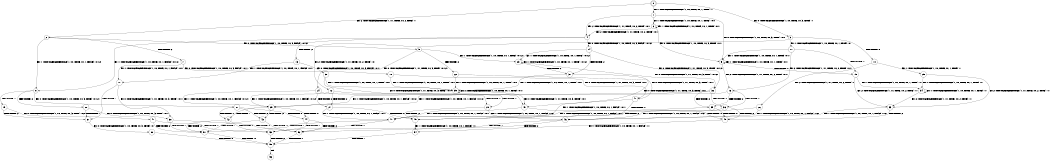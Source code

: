 digraph BCG {
size = "7, 10.5";
center = TRUE;
node [shape = circle];
0 [peripheries = 2];
0 -> 1 [label = "EX !1 !ATOMIC_EXCH_BRANCH (1, +0, TRUE, +0, 1, TRUE) !::"];
0 -> 2 [label = "EX !2 !ATOMIC_EXCH_BRANCH (1, +1, TRUE, +0, 2, TRUE) !::"];
0 -> 3 [label = "EX !0 !ATOMIC_EXCH_BRANCH (1, +0, TRUE, +0, 3, TRUE) !::"];
1 -> 4 [label = "EX !2 !ATOMIC_EXCH_BRANCH (1, +1, TRUE, +0, 2, TRUE) !:0:1:"];
1 -> 5 [label = "EX !0 !ATOMIC_EXCH_BRANCH (1, +0, TRUE, +0, 3, TRUE) !:0:1:"];
1 -> 6 [label = "EX !1 !ATOMIC_EXCH_BRANCH (1, +0, TRUE, +0, 1, TRUE) !:0:1:"];
2 -> 7 [label = "TERMINATE !2"];
2 -> 8 [label = "EX !1 !ATOMIC_EXCH_BRANCH (1, +0, TRUE, +0, 1, FALSE) !:0:1:2:"];
2 -> 9 [label = "EX !0 !ATOMIC_EXCH_BRANCH (1, +0, TRUE, +0, 3, FALSE) !:0:1:2:"];
3 -> 10 [label = "TERMINATE !0"];
3 -> 11 [label = "EX !1 !ATOMIC_EXCH_BRANCH (1, +0, TRUE, +0, 1, TRUE) !:0:"];
3 -> 12 [label = "EX !2 !ATOMIC_EXCH_BRANCH (1, +1, TRUE, +0, 2, TRUE) !:0:"];
4 -> 13 [label = "TERMINATE !2"];
4 -> 14 [label = "EX !0 !ATOMIC_EXCH_BRANCH (1, +0, TRUE, +0, 3, FALSE) !:0:1:2:"];
4 -> 8 [label = "EX !1 !ATOMIC_EXCH_BRANCH (1, +0, TRUE, +0, 1, FALSE) !:0:1:2:"];
5 -> 15 [label = "TERMINATE !0"];
5 -> 16 [label = "EX !2 !ATOMIC_EXCH_BRANCH (1, +1, TRUE, +0, 2, TRUE) !:0:1:"];
5 -> 5 [label = "EX !1 !ATOMIC_EXCH_BRANCH (1, +0, TRUE, +0, 1, TRUE) !:0:1:"];
6 -> 4 [label = "EX !2 !ATOMIC_EXCH_BRANCH (1, +1, TRUE, +0, 2, TRUE) !:0:1:"];
6 -> 5 [label = "EX !0 !ATOMIC_EXCH_BRANCH (1, +0, TRUE, +0, 3, TRUE) !:0:1:"];
6 -> 6 [label = "EX !1 !ATOMIC_EXCH_BRANCH (1, +0, TRUE, +0, 1, TRUE) !:0:1:"];
7 -> 17 [label = "EX !1 !ATOMIC_EXCH_BRANCH (1, +0, TRUE, +0, 1, FALSE) !:0:1:"];
7 -> 18 [label = "EX !0 !ATOMIC_EXCH_BRANCH (1, +0, TRUE, +0, 3, FALSE) !:0:1:"];
8 -> 19 [label = "TERMINATE !1"];
8 -> 20 [label = "TERMINATE !2"];
8 -> 21 [label = "EX !0 !ATOMIC_EXCH_BRANCH (1, +0, TRUE, +0, 3, TRUE) !:0:1:2:"];
9 -> 22 [label = "TERMINATE !2"];
9 -> 23 [label = "EX !1 !ATOMIC_EXCH_BRANCH (1, +0, TRUE, +0, 1, TRUE) !:0:1:2:"];
9 -> 24 [label = "EX !0 !ATOMIC_EXCH_BRANCH (1, +1, TRUE, +0, 3, TRUE) !:0:1:2:"];
10 -> 25 [label = "EX !1 !ATOMIC_EXCH_BRANCH (1, +0, TRUE, +0, 1, TRUE) !::"];
10 -> 26 [label = "EX !2 !ATOMIC_EXCH_BRANCH (1, +1, TRUE, +0, 2, TRUE) !::"];
11 -> 15 [label = "TERMINATE !0"];
11 -> 16 [label = "EX !2 !ATOMIC_EXCH_BRANCH (1, +1, TRUE, +0, 2, TRUE) !:0:1:"];
11 -> 5 [label = "EX !1 !ATOMIC_EXCH_BRANCH (1, +0, TRUE, +0, 1, TRUE) !:0:1:"];
12 -> 27 [label = "TERMINATE !2"];
12 -> 28 [label = "TERMINATE !0"];
12 -> 29 [label = "EX !1 !ATOMIC_EXCH_BRANCH (1, +0, TRUE, +0, 1, FALSE) !:0:1:2:"];
13 -> 30 [label = "EX !0 !ATOMIC_EXCH_BRANCH (1, +0, TRUE, +0, 3, FALSE) !:0:1:"];
13 -> 17 [label = "EX !1 !ATOMIC_EXCH_BRANCH (1, +0, TRUE, +0, 1, FALSE) !:0:1:"];
14 -> 31 [label = "TERMINATE !2"];
14 -> 23 [label = "EX !1 !ATOMIC_EXCH_BRANCH (1, +0, TRUE, +0, 1, TRUE) !:0:1:2:"];
14 -> 32 [label = "EX !0 !ATOMIC_EXCH_BRANCH (1, +1, TRUE, +0, 3, TRUE) !:0:1:2:"];
15 -> 33 [label = "EX !2 !ATOMIC_EXCH_BRANCH (1, +1, TRUE, +0, 2, TRUE) !:1:"];
15 -> 34 [label = "EX !1 !ATOMIC_EXCH_BRANCH (1, +0, TRUE, +0, 1, TRUE) !:1:"];
16 -> 35 [label = "TERMINATE !2"];
16 -> 36 [label = "TERMINATE !0"];
16 -> 29 [label = "EX !1 !ATOMIC_EXCH_BRANCH (1, +0, TRUE, +0, 1, FALSE) !:0:1:2:"];
17 -> 37 [label = "TERMINATE !1"];
17 -> 38 [label = "EX !0 !ATOMIC_EXCH_BRANCH (1, +0, TRUE, +0, 3, TRUE) !:0:1:"];
18 -> 39 [label = "EX !1 !ATOMIC_EXCH_BRANCH (1, +0, TRUE, +0, 1, TRUE) !:0:1:"];
18 -> 40 [label = "EX !0 !ATOMIC_EXCH_BRANCH (1, +1, TRUE, +0, 3, TRUE) !:0:1:"];
19 -> 37 [label = "TERMINATE !2"];
19 -> 41 [label = "EX !0 !ATOMIC_EXCH_BRANCH (1, +0, TRUE, +0, 3, TRUE) !:0:2:"];
20 -> 37 [label = "TERMINATE !1"];
20 -> 38 [label = "EX !0 !ATOMIC_EXCH_BRANCH (1, +0, TRUE, +0, 3, TRUE) !:0:1:"];
21 -> 42 [label = "TERMINATE !1"];
21 -> 43 [label = "TERMINATE !2"];
21 -> 44 [label = "TERMINATE !0"];
22 -> 39 [label = "EX !1 !ATOMIC_EXCH_BRANCH (1, +0, TRUE, +0, 1, TRUE) !:0:1:"];
22 -> 40 [label = "EX !0 !ATOMIC_EXCH_BRANCH (1, +1, TRUE, +0, 3, TRUE) !:0:1:"];
23 -> 31 [label = "TERMINATE !2"];
23 -> 23 [label = "EX !1 !ATOMIC_EXCH_BRANCH (1, +0, TRUE, +0, 1, TRUE) !:0:1:2:"];
23 -> 32 [label = "EX !0 !ATOMIC_EXCH_BRANCH (1, +1, TRUE, +0, 3, TRUE) !:0:1:2:"];
24 -> 27 [label = "TERMINATE !2"];
24 -> 28 [label = "TERMINATE !0"];
24 -> 29 [label = "EX !1 !ATOMIC_EXCH_BRANCH (1, +0, TRUE, +0, 1, FALSE) !:0:1:2:"];
25 -> 33 [label = "EX !2 !ATOMIC_EXCH_BRANCH (1, +1, TRUE, +0, 2, TRUE) !:1:"];
25 -> 34 [label = "EX !1 !ATOMIC_EXCH_BRANCH (1, +0, TRUE, +0, 1, TRUE) !:1:"];
26 -> 45 [label = "TERMINATE !2"];
26 -> 46 [label = "EX !1 !ATOMIC_EXCH_BRANCH (1, +0, TRUE, +0, 1, FALSE) !:1:2:"];
27 -> 45 [label = "TERMINATE !0"];
27 -> 47 [label = "EX !1 !ATOMIC_EXCH_BRANCH (1, +0, TRUE, +0, 1, FALSE) !:0:1:"];
28 -> 45 [label = "TERMINATE !2"];
28 -> 46 [label = "EX !1 !ATOMIC_EXCH_BRANCH (1, +0, TRUE, +0, 1, FALSE) !:1:2:"];
29 -> 42 [label = "TERMINATE !1"];
29 -> 43 [label = "TERMINATE !2"];
29 -> 44 [label = "TERMINATE !0"];
30 -> 39 [label = "EX !1 !ATOMIC_EXCH_BRANCH (1, +0, TRUE, +0, 1, TRUE) !:0:1:"];
30 -> 48 [label = "EX !0 !ATOMIC_EXCH_BRANCH (1, +1, TRUE, +0, 3, TRUE) !:0:1:"];
31 -> 39 [label = "EX !1 !ATOMIC_EXCH_BRANCH (1, +0, TRUE, +0, 1, TRUE) !:0:1:"];
31 -> 48 [label = "EX !0 !ATOMIC_EXCH_BRANCH (1, +1, TRUE, +0, 3, TRUE) !:0:1:"];
32 -> 35 [label = "TERMINATE !2"];
32 -> 36 [label = "TERMINATE !0"];
32 -> 29 [label = "EX !1 !ATOMIC_EXCH_BRANCH (1, +0, TRUE, +0, 1, FALSE) !:0:1:2:"];
33 -> 49 [label = "TERMINATE !2"];
33 -> 46 [label = "EX !1 !ATOMIC_EXCH_BRANCH (1, +0, TRUE, +0, 1, FALSE) !:1:2:"];
34 -> 33 [label = "EX !2 !ATOMIC_EXCH_BRANCH (1, +1, TRUE, +0, 2, TRUE) !:1:"];
34 -> 34 [label = "EX !1 !ATOMIC_EXCH_BRANCH (1, +0, TRUE, +0, 1, TRUE) !:1:"];
35 -> 49 [label = "TERMINATE !0"];
35 -> 47 [label = "EX !1 !ATOMIC_EXCH_BRANCH (1, +0, TRUE, +0, 1, FALSE) !:0:1:"];
36 -> 49 [label = "TERMINATE !2"];
36 -> 46 [label = "EX !1 !ATOMIC_EXCH_BRANCH (1, +0, TRUE, +0, 1, FALSE) !:1:2:"];
37 -> 50 [label = "EX !0 !ATOMIC_EXCH_BRANCH (1, +0, TRUE, +0, 3, TRUE) !:0:"];
38 -> 51 [label = "TERMINATE !1"];
38 -> 52 [label = "TERMINATE !0"];
39 -> 39 [label = "EX !1 !ATOMIC_EXCH_BRANCH (1, +0, TRUE, +0, 1, TRUE) !:0:1:"];
39 -> 48 [label = "EX !0 !ATOMIC_EXCH_BRANCH (1, +1, TRUE, +0, 3, TRUE) !:0:1:"];
40 -> 45 [label = "TERMINATE !0"];
40 -> 47 [label = "EX !1 !ATOMIC_EXCH_BRANCH (1, +0, TRUE, +0, 1, FALSE) !:0:1:"];
41 -> 51 [label = "TERMINATE !2"];
41 -> 53 [label = "TERMINATE !0"];
42 -> 51 [label = "TERMINATE !2"];
42 -> 53 [label = "TERMINATE !0"];
43 -> 51 [label = "TERMINATE !1"];
43 -> 52 [label = "TERMINATE !0"];
44 -> 53 [label = "TERMINATE !1"];
44 -> 52 [label = "TERMINATE !2"];
45 -> 54 [label = "EX !1 !ATOMIC_EXCH_BRANCH (1, +0, TRUE, +0, 1, FALSE) !:1:"];
46 -> 53 [label = "TERMINATE !1"];
46 -> 52 [label = "TERMINATE !2"];
47 -> 51 [label = "TERMINATE !1"];
47 -> 52 [label = "TERMINATE !0"];
48 -> 49 [label = "TERMINATE !0"];
48 -> 47 [label = "EX !1 !ATOMIC_EXCH_BRANCH (1, +0, TRUE, +0, 1, FALSE) !:0:1:"];
49 -> 54 [label = "EX !1 !ATOMIC_EXCH_BRANCH (1, +0, TRUE, +0, 1, FALSE) !:1:"];
50 -> 55 [label = "TERMINATE !0"];
51 -> 55 [label = "TERMINATE !0"];
52 -> 55 [label = "TERMINATE !1"];
53 -> 55 [label = "TERMINATE !2"];
54 -> 55 [label = "TERMINATE !1"];
55 -> 56 [label = "exit"];
}
